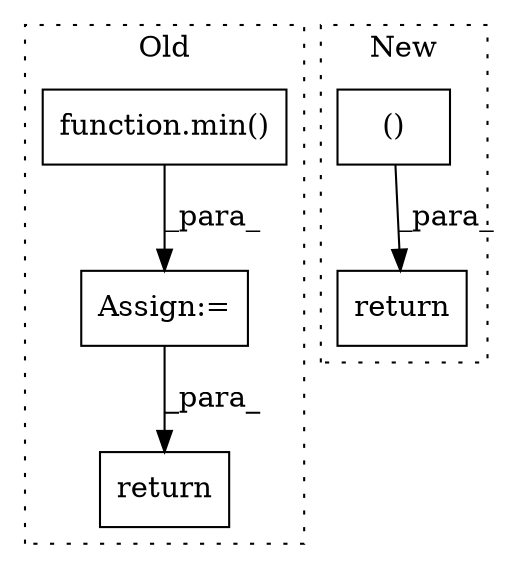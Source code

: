 digraph G {
subgraph cluster0 {
1 [label="function.min()" a="75" s="4548,4556" l="4,1" shape="box"];
3 [label="Assign:=" a="68" s="4519" l="3" shape="box"];
4 [label="return" a="93" s="4995" l="7" shape="box"];
label = "Old";
style="dotted";
}
subgraph cluster1 {
2 [label="return" a="93" s="5021" l="7" shape="box"];
5 [label="()" a="54" s="5050" l="54" shape="box"];
label = "New";
style="dotted";
}
1 -> 3 [label="_para_"];
3 -> 4 [label="_para_"];
5 -> 2 [label="_para_"];
}